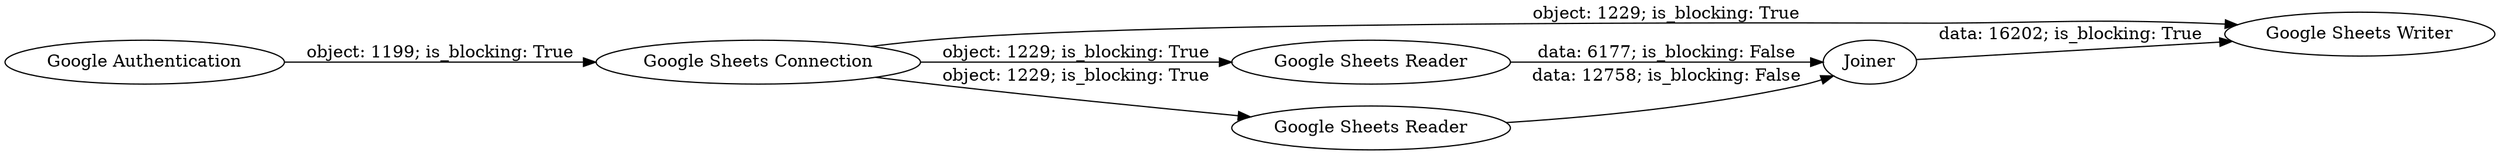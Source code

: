 digraph {
	"1901508068309689648_11" [label="Google Sheets Writer"]
	"1901508068309689648_6" [label="Google Sheets Reader"]
	"1901508068309689648_10" [label=Joiner]
	"1901508068309689648_5" [label="Google Authentication"]
	"1901508068309689648_4" [label="Google Sheets Connection"]
	"1901508068309689648_1" [label="Google Sheets Reader"]
	"1901508068309689648_4" -> "1901508068309689648_1" [label="object: 1229; is_blocking: True"]
	"1901508068309689648_5" -> "1901508068309689648_4" [label="object: 1199; is_blocking: True"]
	"1901508068309689648_1" -> "1901508068309689648_10" [label="data: 12758; is_blocking: False"]
	"1901508068309689648_6" -> "1901508068309689648_10" [label="data: 6177; is_blocking: False"]
	"1901508068309689648_4" -> "1901508068309689648_11" [label="object: 1229; is_blocking: True"]
	"1901508068309689648_4" -> "1901508068309689648_6" [label="object: 1229; is_blocking: True"]
	"1901508068309689648_10" -> "1901508068309689648_11" [label="data: 16202; is_blocking: True"]
	rankdir=LR
}
